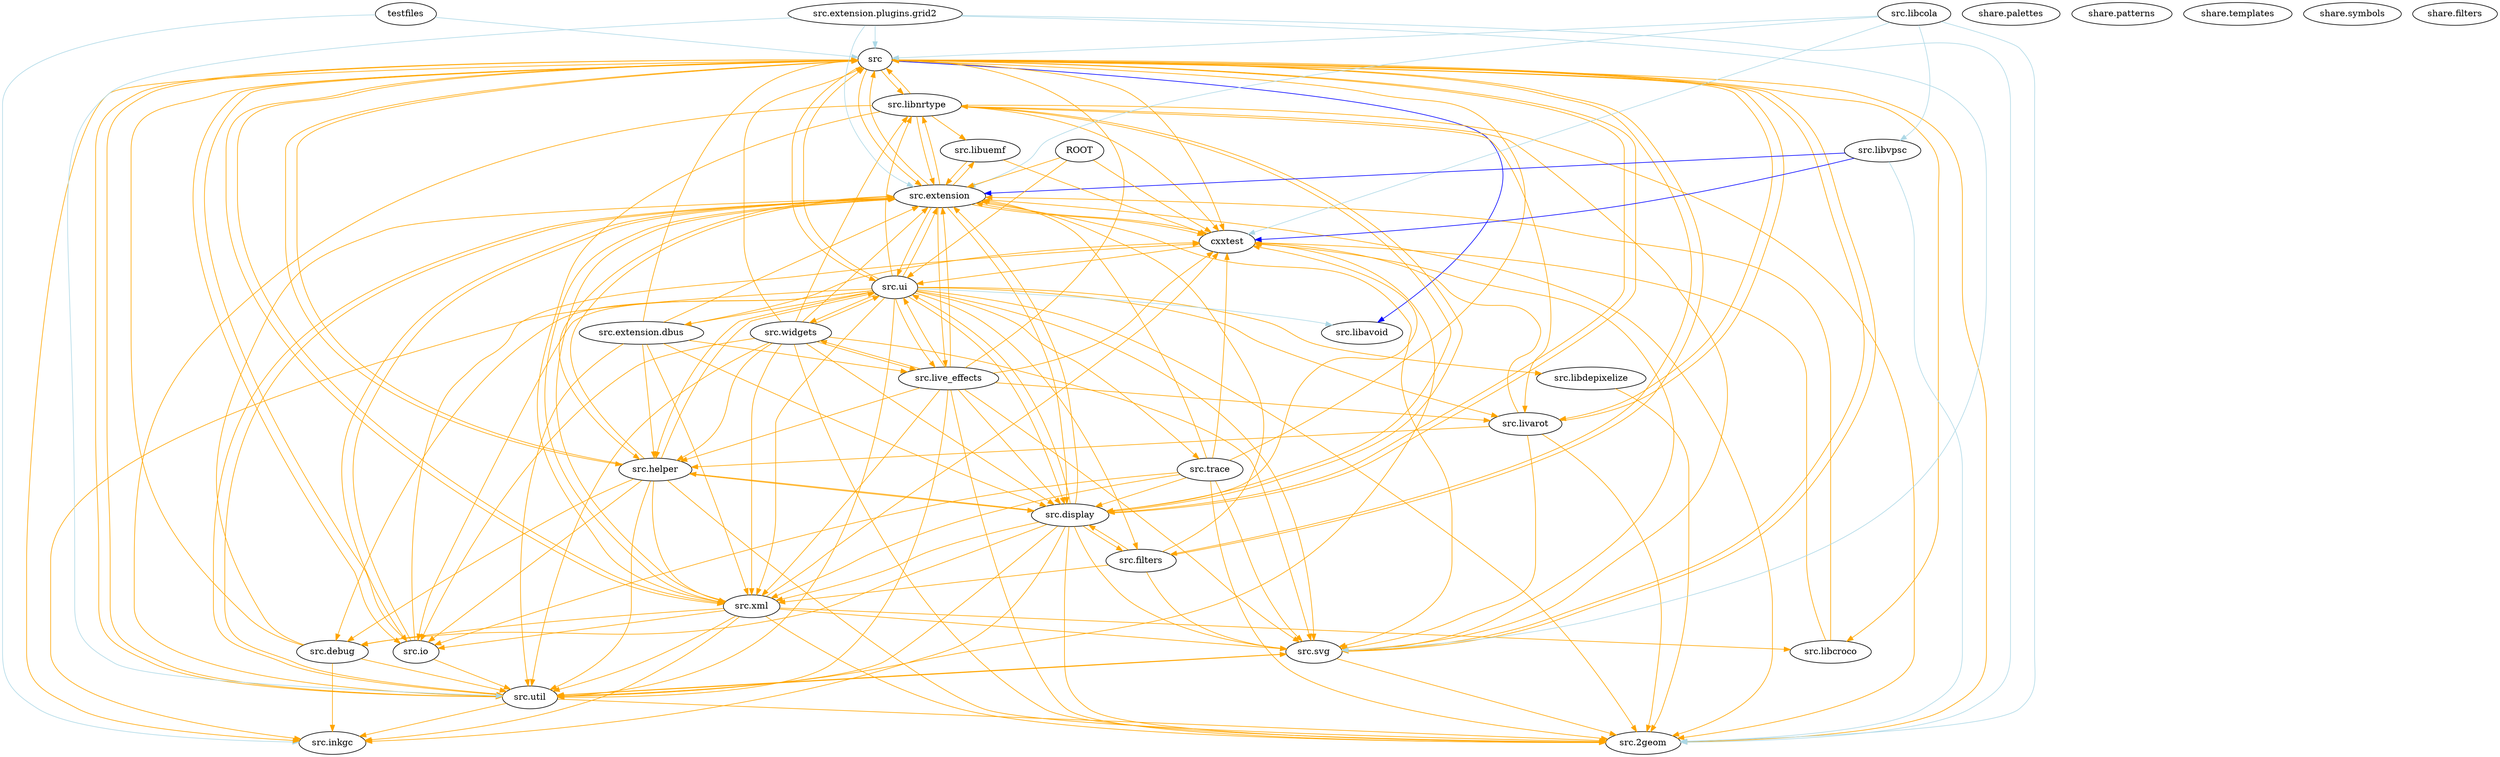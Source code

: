 digraph dependencies {
  "testfiles" [shape=oval];
  "testfiles" -> "src" [color=lightblue];
  "testfiles" -> "src.inkgc" [color=lightblue];
  "src.widgets" [shape=oval];
  "src.widgets" -> "src.live_effects" [color=orange];
  "src.widgets" -> "src.libnrtype" [color=orange];
  "src.widgets" -> "src.extension" [color=orange];
  "src.widgets" -> "src.util" [color=orange];
  "src.widgets" -> "src.svg" [color=orange];
  "src.widgets" -> "src.helper" [color=orange];
  "src.widgets" -> "src.io" [color=orange];
  "src.widgets" -> "src.display" [color=orange];
  "src.widgets" -> "src.xml" [color=orange];
  "src.widgets" -> "src.2geom" [color=orange];
  "src.widgets" -> "src.ui" [color=orange];
  "src.widgets" -> "src" [color=orange];
  "src.ui" [shape=oval];
  "src.ui" -> "src.libdepixelize" [color=orange];
  "src.ui" -> "src.filters" [color=orange];
  "src.ui" -> "src.trace" [color=orange];
  "src.ui" -> "src.livarot" [color=orange];
  "src.ui" -> "src.debug" [color=orange];
  "src.ui" -> "src.extension" [color=orange];
  "src.ui" -> "src.extension.dbus" [color=orange];
  "src.ui" -> "src.widgets" [color=orange];
  "src.ui" -> "src.libavoid" [color=lightblue];
  "src.ui" -> "src.helper" [color=orange];
  "src.ui" -> "src.io" [color=orange];
  "src.ui" -> "src.svg" [color=orange];
  "src.ui" -> "src.display" [color=orange];
  "src.ui" -> "src.libnrtype" [color=orange];
  "src.ui" -> "src.live_effects" [color=orange];
  "src.ui" -> "src.util" [color=orange];
  "src.ui" -> "src.xml" [color=orange];
  "src.ui" -> "src.2geom" [color=orange];
  "src.ui" -> "src" [color=orange];
  "src.ui" -> "src.inkgc" [color=orange];
  "share.palettes" [shape=oval];
  "src.libcroco" [shape=oval];
  "src.libcroco" -> "cxxtest" [color=orange];
  "src.libcroco" -> "src.extension" [color=orange];
  "cxxtest" [shape=oval];
  "cxxtest" -> "src.ui" [color=orange];
  "cxxtest" -> "src.extension" [color=orange];
  "share.patterns" [shape=oval];
  "src.extension.plugins.grid2" [shape=oval];
  "src.extension.plugins.grid2" -> "src.util" [color=lightblue];
  "src.extension.plugins.grid2" -> "src.svg" [color=lightblue];
  "src.extension.plugins.grid2" -> "src" [color=lightblue];
  "src.extension.plugins.grid2" -> "src.2geom" [color=lightblue];
  "src.extension.plugins.grid2" -> "src.extension" [color=lightblue];
  "src.libcola" [shape=oval];
  "src.libcola" -> "cxxtest" [color=lightblue];
  "src.libcola" -> "src" [color=lightblue];
  "src.libcola" -> "src.2geom" [color=lightblue];
  "src.libcola" -> "src.extension" [color=lightblue];
  "src.libcola" -> "src.libvpsc" [color=lightblue];
  "src.display" [shape=oval];
  "src.display" -> "src.libnrtype" [color=orange];
  "src.display" -> "src.xml" [color=orange];
  "src.display" -> "src.extension" [color=orange];
  "src.display" -> "src.debug" [color=orange];
  "src.display" -> "cxxtest" [color=orange];
  "src.display" -> "src.helper" [color=orange];
  "src.display" -> "src.util" [color=orange];
  "src.display" -> "src.inkgc" [color=orange];
  "src.display" -> "src.svg" [color=orange];
  "src.display" -> "src.filters" [color=orange];
  "src.display" -> "src.2geom" [color=orange];
  "src.display" -> "src" [color=orange];
  "src.display" -> "src.ui" [color=orange];
  "src.2geom" [shape=oval];
  "share.templates" [shape=oval];
  "share.symbols" [shape=oval];
  "ROOT" -> "cxxtest" [color=orange];
  "ROOT" -> "src.ui" [color=orange];
  "ROOT" -> "src.extension" [color=orange];
  "src.extension.dbus" [shape=oval];
  "src.extension.dbus" -> "src.util" [color=orange];
  "src.extension.dbus" -> "src.live_effects" [color=orange];
  "src.extension.dbus" -> "src.display" [color=orange];
  "src.extension.dbus" -> "cxxtest" [color=orange];
  "src.extension.dbus" -> "src.xml" [color=orange];
  "src.extension.dbus" -> "src.extension" [color=orange];
  "src.extension.dbus" -> "src" [color=orange];
  "src.extension.dbus" -> "src.helper" [color=orange];
  "src" [shape=oval];
  "src" -> "cxxtest" [color=orange];
  "src" -> "src.helper" [color=orange];
  "src" -> "src.io" [color=orange];
  "src" -> "src.livarot" [color=orange];
  "src" -> "src.extension" [color=orange];
  "src" -> "src.libavoid" [color=blue];
  "src" -> "src.xml" [color=orange];
  "src" -> "src.2geom" [color=orange];
  "src" -> "src.svg" [color=orange];
  "src" -> "src.inkgc" [color=orange];
  "src" -> "src.libnrtype" [color=orange];
  "src" -> "src.display" [color=orange];
  "src" -> "src.ui" [color=orange];
  "src" -> "src.util" [color=orange];
  "src" -> "src.libcroco" [color=orange];
  "src" -> "src.filters" [color=orange];
  "src.filters" [shape=oval];
  "src.filters" -> "src.svg" [color=orange];
  "src.filters" -> "src.extension" [color=orange];
  "src.filters" -> "src.xml" [color=orange];
  "src.filters" -> "src.display" [color=orange];
  "src.filters" -> "src" [color=orange];
  "share.filters" [shape=oval];
  "src.debug" [shape=oval];
  "src.debug" -> "src.extension" [color=orange];
  "src.debug" -> "src" [color=orange];
  "src.debug" -> "src.util" [color=orange];
  "src.debug" -> "src.inkgc" [color=orange];
  "src.util" [shape=oval];
  "src.util" -> "cxxtest" [color=orange];
  "src.util" -> "src.extension" [color=orange];
  "src.util" -> "src" [color=orange];
  "src.util" -> "src.inkgc" [color=orange];
  "src.util" -> "src.svg" [color=orange];
  "src.util" -> "src.2geom" [color=orange];
  "src.extension" [shape=oval];
  "src.extension" -> "src.libnrtype" [color=orange];
  "src.extension" -> "src.live_effects" [color=orange];
  "src.extension" -> "src.io" [color=orange];
  "src.extension" -> "src.ui" [color=orange];
  "src.extension" -> "cxxtest" [color=orange];
  "src.extension" -> "src.display" [color=orange];
  "src.extension" -> "src.util" [color=orange];
  "src.extension" -> "src.libuemf" [color=orange];
  "src.extension" -> "src.svg" [color=orange];
  "src.extension" -> "src.helper" [color=orange];
  "src.extension" -> "src" [color=orange];
  "src.extension" -> "src.xml" [color=orange];
  "src.extension" -> "src.2geom" [color=orange];
  "src.trace" [shape=oval];
  "src.trace" -> "src.display" [color=orange];
  "src.trace" -> "src.io" [color=orange];
  "src.trace" -> "src.xml" [color=orange];
  "src.trace" -> "src.2geom" [color=orange];
  "src.trace" -> "src.svg" [color=orange];
  "src.trace" -> "src.extension" [color=orange];
  "src.trace" -> "src" [color=orange];
  "src.trace" -> "cxxtest" [color=orange];
  "src.helper" [shape=oval];
  "src.helper" -> "src.io" [color=orange];
  "src.helper" -> "src.util" [color=orange];
  "src.helper" -> "src.xml" [color=orange];
  "src.helper" -> "src.extension" [color=orange];
  "src.helper" -> "src.ui" [color=orange];
  "src.helper" -> "src.display" [color=orange];
  "src.helper" -> "src.debug" [color=orange];
  "src.helper" -> "src" [color=orange];
  "src.helper" -> "src.2geom" [color=orange];
  "src.inkgc" [shape=oval];
  "src.io" [shape=oval];
  "src.io" -> "cxxtest" [color=orange];
  "src.io" -> "src.extension" [color=orange];
  "src.io" -> "src.util" [color=orange];
  "src.io" -> "src" [color=orange];
  "src.xml" [shape=oval];
  "src.xml" -> "src.extension" [color=orange];
  "src.xml" -> "src.debug" [color=orange];
  "src.xml" -> "src.2geom" [color=orange];
  "src.xml" -> "src.svg" [color=orange];
  "src.xml" -> "src.libcroco" [color=orange];
  "src.xml" -> "cxxtest" [color=orange];
  "src.xml" -> "src.io" [color=orange];
  "src.xml" -> "src" [color=orange];
  "src.xml" -> "src.util" [color=orange];
  "src.xml" -> "src.inkgc" [color=orange];
  "src.libdepixelize" [shape=oval];
  "src.libdepixelize" -> "src.2geom" [color=orange];
  "src.libavoid" [shape=oval];
  "src.libnrtype" [shape=oval];
  "src.libnrtype" -> "src.xml" [color=orange];
  "src.libnrtype" -> "src.extension" [color=orange];
  "src.libnrtype" -> "cxxtest" [color=orange];
  "src.libnrtype" -> "src.display" [color=orange];
  "src.libnrtype" -> "src.util" [color=orange];
  "src.libnrtype" -> "src.libuemf" [color=orange];
  "src.libnrtype" -> "src.svg" [color=orange];
  "src.libnrtype" -> "src.livarot" [color=orange];
  "src.libnrtype" -> "src" [color=orange];
  "src.libnrtype" -> "src.2geom" [color=orange];
  "src.libuemf" [shape=oval];
  "src.libuemf" -> "src.extension" [color=orange];
  "src.libuemf" -> "cxxtest" [color=orange];
  "src.libvpsc" [shape=oval];
  "src.libvpsc" -> "src.2geom" [color=lightblue];
  "src.libvpsc" -> "cxxtest" [color=blue];
  "src.libvpsc" -> "src.extension" [color=blue];
  "src.livarot" [shape=oval];
  "src.livarot" -> "cxxtest" [color=orange];
  "src.livarot" -> "src.helper" [color=orange];
  "src.livarot" -> "src" [color=orange];
  "src.livarot" -> "src.svg" [color=orange];
  "src.livarot" -> "src.2geom" [color=orange];
  "src.live_effects" [shape=oval];
  "src.live_effects" -> "src.livarot" [color=orange];
  "src.live_effects" -> "src.widgets" [color=orange];
  "src.live_effects" -> "cxxtest" [color=orange];
  "src.live_effects" -> "src.extension" [color=orange];
  "src.live_effects" -> "src.xml" [color=orange];
  "src.live_effects" -> "src.helper" [color=orange];
  "src.live_effects" -> "src.display" [color=orange];
  "src.live_effects" -> "src.util" [color=orange];
  "src.live_effects" -> "src.svg" [color=orange];
  "src.live_effects" -> "src.2geom" [color=orange];
  "src.live_effects" -> "src" [color=orange];
  "src.live_effects" -> "src.ui" [color=orange];
  "src.svg" [shape=oval];
  "src.svg" -> "src.util" [color=orange];
  "src.svg" -> "cxxtest" [color=orange];
  "src.svg" -> "src" [color=orange];
  "src.svg" -> "src.2geom" [color=orange];
}
